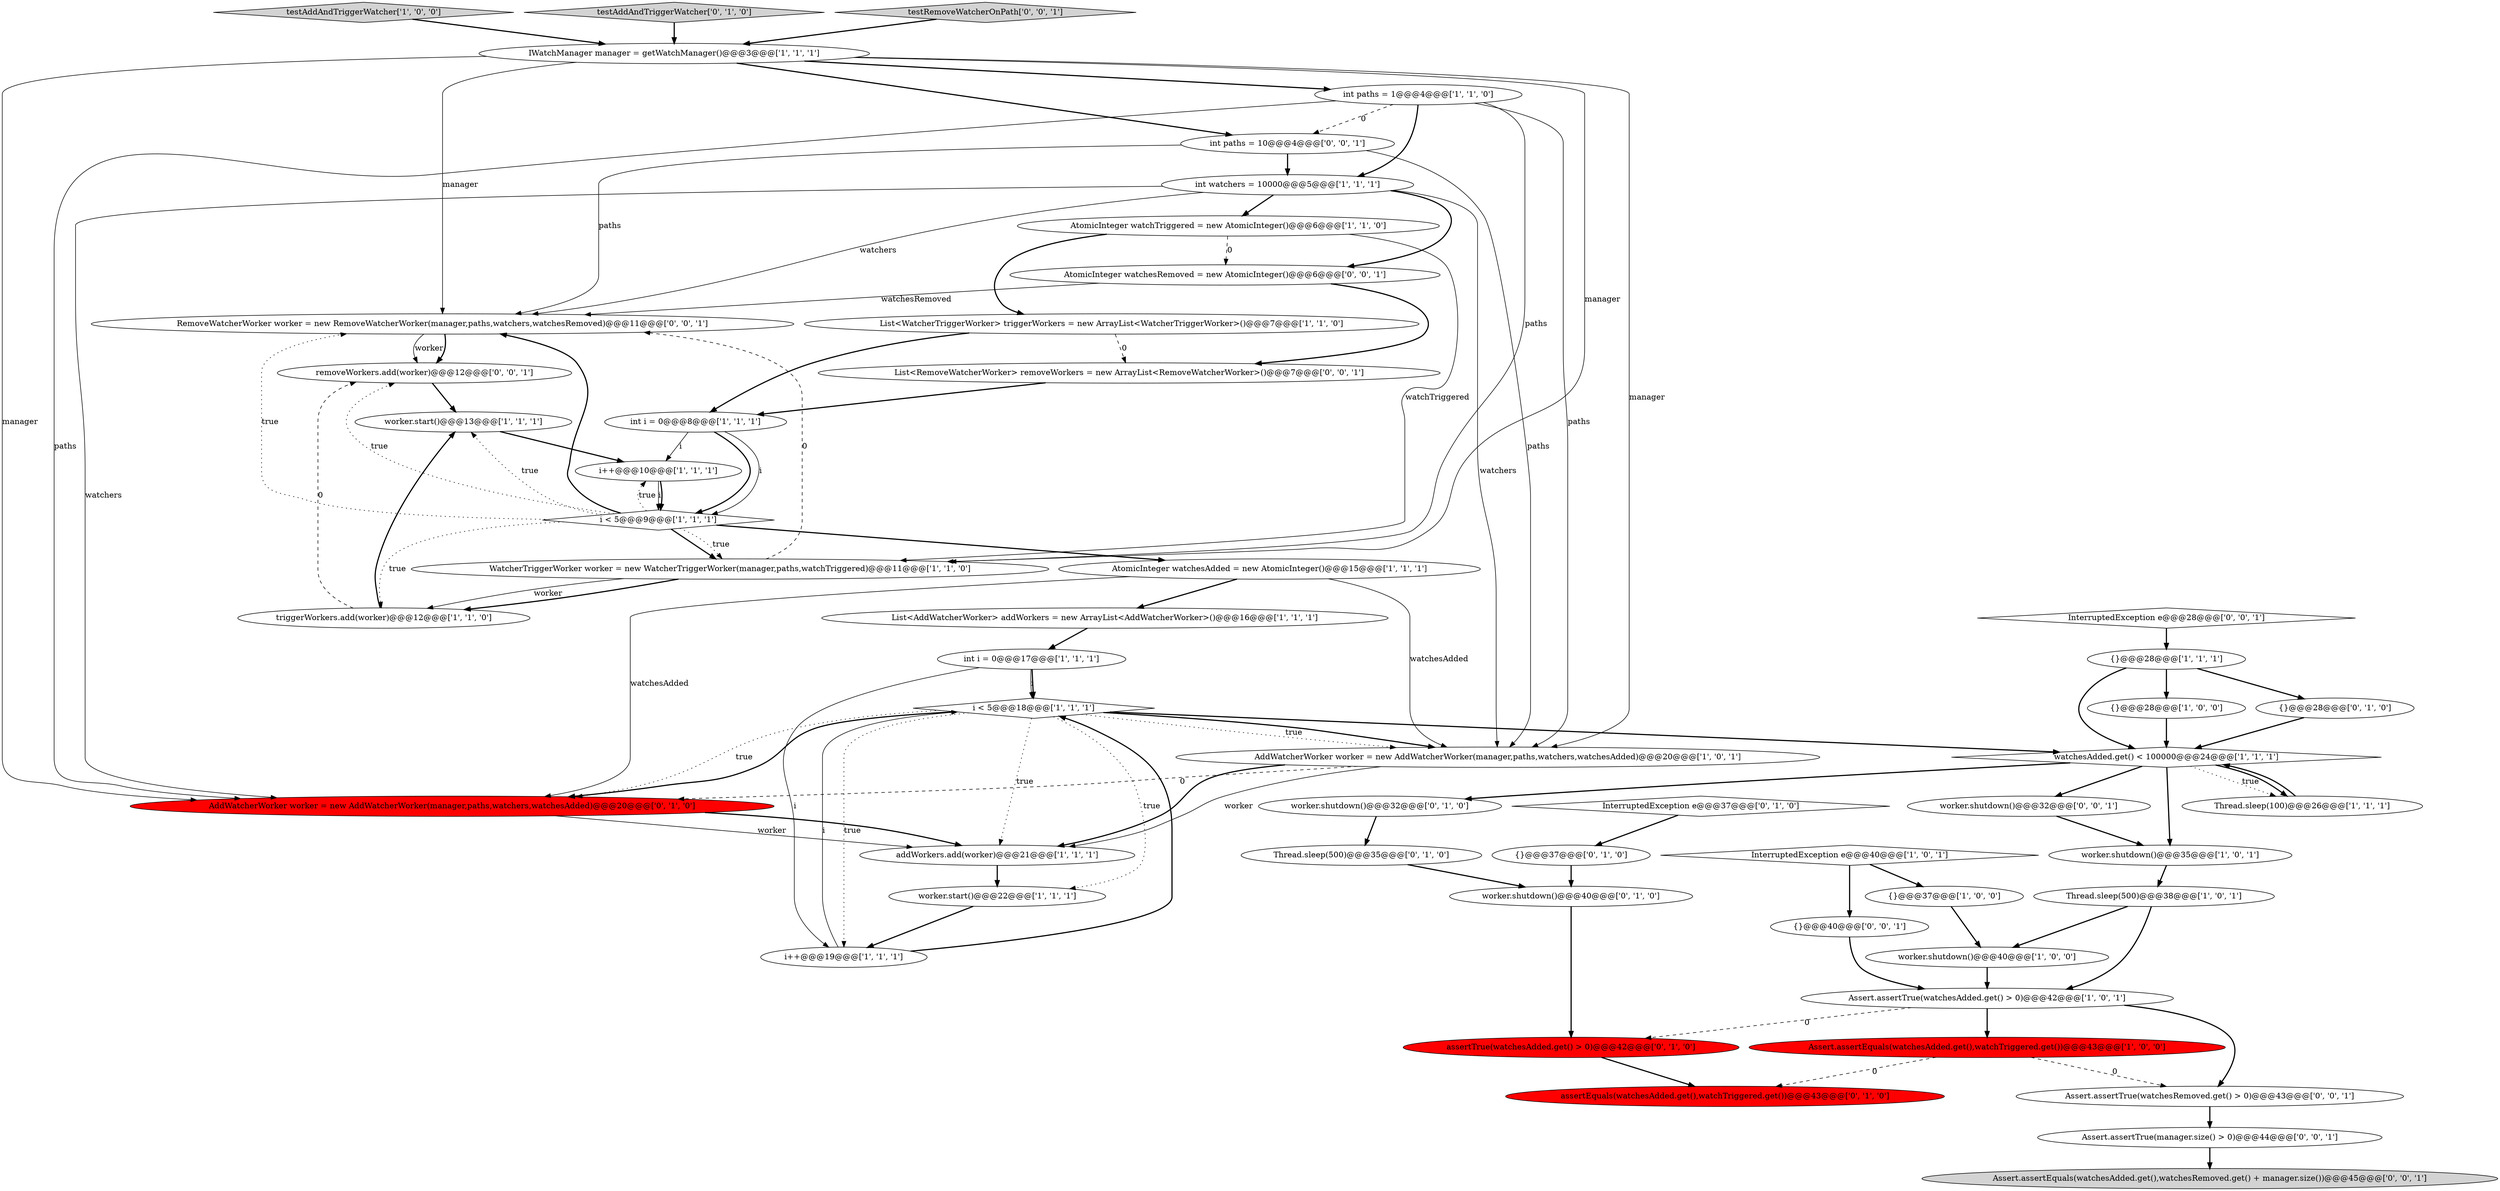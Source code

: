 digraph {
12 [style = filled, label = "i < 5@@@18@@@['1', '1', '1']", fillcolor = white, shape = diamond image = "AAA0AAABBB1BBB"];
11 [style = filled, label = "testAddAndTriggerWatcher['1', '0', '0']", fillcolor = lightgray, shape = diamond image = "AAA0AAABBB1BBB"];
32 [style = filled, label = "testAddAndTriggerWatcher['0', '1', '0']", fillcolor = lightgray, shape = diamond image = "AAA0AAABBB2BBB"];
0 [style = filled, label = "int watchers = 10000@@@5@@@['1', '1', '1']", fillcolor = white, shape = ellipse image = "AAA0AAABBB1BBB"];
37 [style = filled, label = "worker.shutdown()@@@40@@@['0', '1', '0']", fillcolor = white, shape = ellipse image = "AAA0AAABBB2BBB"];
52 [style = filled, label = "Assert.assertEquals(watchesAdded.get(),watchesRemoved.get() + manager.size())@@@45@@@['0', '0', '1']", fillcolor = lightgray, shape = ellipse image = "AAA0AAABBB3BBB"];
23 [style = filled, label = "worker.shutdown()@@@40@@@['1', '0', '0']", fillcolor = white, shape = ellipse image = "AAA0AAABBB1BBB"];
39 [style = filled, label = "worker.shutdown()@@@32@@@['0', '1', '0']", fillcolor = white, shape = ellipse image = "AAA0AAABBB2BBB"];
42 [style = filled, label = "testRemoveWatcherOnPath['0', '0', '1']", fillcolor = lightgray, shape = diamond image = "AAA0AAABBB3BBB"];
38 [style = filled, label = "InterruptedException e@@@37@@@['0', '1', '0']", fillcolor = white, shape = diamond image = "AAA0AAABBB2BBB"];
13 [style = filled, label = "Assert.assertTrue(watchesAdded.get() > 0)@@@42@@@['1', '0', '1']", fillcolor = white, shape = ellipse image = "AAA0AAABBB1BBB"];
48 [style = filled, label = "AtomicInteger watchesRemoved = new AtomicInteger()@@@6@@@['0', '0', '1']", fillcolor = white, shape = ellipse image = "AAA0AAABBB3BBB"];
51 [style = filled, label = "removeWorkers.add(worker)@@@12@@@['0', '0', '1']", fillcolor = white, shape = ellipse image = "AAA0AAABBB3BBB"];
33 [style = filled, label = "{}@@@37@@@['0', '1', '0']", fillcolor = white, shape = ellipse image = "AAA0AAABBB2BBB"];
44 [style = filled, label = "worker.shutdown()@@@32@@@['0', '0', '1']", fillcolor = white, shape = ellipse image = "AAA0AAABBB3BBB"];
6 [style = filled, label = "addWorkers.add(worker)@@@21@@@['1', '1', '1']", fillcolor = white, shape = ellipse image = "AAA0AAABBB1BBB"];
30 [style = filled, label = "worker.shutdown()@@@35@@@['1', '0', '1']", fillcolor = white, shape = ellipse image = "AAA0AAABBB1BBB"];
35 [style = filled, label = "AddWatcherWorker worker = new AddWatcherWorker(manager,paths,watchers,watchesAdded)@@@20@@@['0', '1', '0']", fillcolor = red, shape = ellipse image = "AAA1AAABBB2BBB"];
47 [style = filled, label = "int paths = 10@@@4@@@['0', '0', '1']", fillcolor = white, shape = ellipse image = "AAA0AAABBB3BBB"];
36 [style = filled, label = "assertEquals(watchesAdded.get(),watchTriggered.get())@@@43@@@['0', '1', '0']", fillcolor = red, shape = ellipse image = "AAA1AAABBB2BBB"];
14 [style = filled, label = "int i = 0@@@17@@@['1', '1', '1']", fillcolor = white, shape = ellipse image = "AAA0AAABBB1BBB"];
40 [style = filled, label = "Thread.sleep(500)@@@35@@@['0', '1', '0']", fillcolor = white, shape = ellipse image = "AAA0AAABBB2BBB"];
19 [style = filled, label = "Thread.sleep(500)@@@38@@@['1', '0', '1']", fillcolor = white, shape = ellipse image = "AAA0AAABBB1BBB"];
28 [style = filled, label = "List<WatcherTriggerWorker> triggerWorkers = new ArrayList<WatcherTriggerWorker>()@@@7@@@['1', '1', '0']", fillcolor = white, shape = ellipse image = "AAA0AAABBB1BBB"];
5 [style = filled, label = "int paths = 1@@@4@@@['1', '1', '0']", fillcolor = white, shape = ellipse image = "AAA0AAABBB1BBB"];
7 [style = filled, label = "AtomicInteger watchesAdded = new AtomicInteger()@@@15@@@['1', '1', '1']", fillcolor = white, shape = ellipse image = "AAA0AAABBB1BBB"];
25 [style = filled, label = "watchesAdded.get() < 100000@@@24@@@['1', '1', '1']", fillcolor = white, shape = diamond image = "AAA0AAABBB1BBB"];
9 [style = filled, label = "IWatchManager manager = getWatchManager()@@@3@@@['1', '1', '1']", fillcolor = white, shape = ellipse image = "AAA0AAABBB1BBB"];
20 [style = filled, label = "AtomicInteger watchTriggered = new AtomicInteger()@@@6@@@['1', '1', '0']", fillcolor = white, shape = ellipse image = "AAA0AAABBB1BBB"];
46 [style = filled, label = "Assert.assertTrue(watchesRemoved.get() > 0)@@@43@@@['0', '0', '1']", fillcolor = white, shape = ellipse image = "AAA0AAABBB3BBB"];
24 [style = filled, label = "InterruptedException e@@@40@@@['1', '0', '1']", fillcolor = white, shape = diamond image = "AAA0AAABBB1BBB"];
17 [style = filled, label = "worker.start()@@@13@@@['1', '1', '1']", fillcolor = white, shape = ellipse image = "AAA0AAABBB1BBB"];
10 [style = filled, label = "int i = 0@@@8@@@['1', '1', '1']", fillcolor = white, shape = ellipse image = "AAA0AAABBB1BBB"];
22 [style = filled, label = "List<AddWatcherWorker> addWorkers = new ArrayList<AddWatcherWorker>()@@@16@@@['1', '1', '1']", fillcolor = white, shape = ellipse image = "AAA0AAABBB1BBB"];
34 [style = filled, label = "assertTrue(watchesAdded.get() > 0)@@@42@@@['0', '1', '0']", fillcolor = red, shape = ellipse image = "AAA1AAABBB2BBB"];
49 [style = filled, label = "Assert.assertTrue(manager.size() > 0)@@@44@@@['0', '0', '1']", fillcolor = white, shape = ellipse image = "AAA0AAABBB3BBB"];
18 [style = filled, label = "worker.start()@@@22@@@['1', '1', '1']", fillcolor = white, shape = ellipse image = "AAA0AAABBB1BBB"];
3 [style = filled, label = "i++@@@10@@@['1', '1', '1']", fillcolor = white, shape = ellipse image = "AAA0AAABBB1BBB"];
50 [style = filled, label = "RemoveWatcherWorker worker = new RemoveWatcherWorker(manager,paths,watchers,watchesRemoved)@@@11@@@['0', '0', '1']", fillcolor = white, shape = ellipse image = "AAA0AAABBB3BBB"];
2 [style = filled, label = "WatcherTriggerWorker worker = new WatcherTriggerWorker(manager,paths,watchTriggered)@@@11@@@['1', '1', '0']", fillcolor = white, shape = ellipse image = "AAA0AAABBB1BBB"];
29 [style = filled, label = "triggerWorkers.add(worker)@@@12@@@['1', '1', '0']", fillcolor = white, shape = ellipse image = "AAA0AAABBB1BBB"];
15 [style = filled, label = "{}@@@28@@@['1', '0', '0']", fillcolor = white, shape = ellipse image = "AAA0AAABBB1BBB"];
31 [style = filled, label = "{}@@@28@@@['0', '1', '0']", fillcolor = white, shape = ellipse image = "AAA0AAABBB2BBB"];
45 [style = filled, label = "{}@@@40@@@['0', '0', '1']", fillcolor = white, shape = ellipse image = "AAA0AAABBB3BBB"];
21 [style = filled, label = "i < 5@@@9@@@['1', '1', '1']", fillcolor = white, shape = diamond image = "AAA0AAABBB1BBB"];
4 [style = filled, label = "Thread.sleep(100)@@@26@@@['1', '1', '1']", fillcolor = white, shape = ellipse image = "AAA0AAABBB1BBB"];
26 [style = filled, label = "i++@@@19@@@['1', '1', '1']", fillcolor = white, shape = ellipse image = "AAA0AAABBB1BBB"];
1 [style = filled, label = "{}@@@37@@@['1', '0', '0']", fillcolor = white, shape = ellipse image = "AAA0AAABBB1BBB"];
8 [style = filled, label = "AddWatcherWorker worker = new AddWatcherWorker(manager,paths,watchers,watchesAdded)@@@20@@@['1', '0', '1']", fillcolor = white, shape = ellipse image = "AAA0AAABBB1BBB"];
43 [style = filled, label = "InterruptedException e@@@28@@@['0', '0', '1']", fillcolor = white, shape = diamond image = "AAA0AAABBB3BBB"];
16 [style = filled, label = "{}@@@28@@@['1', '1', '1']", fillcolor = white, shape = ellipse image = "AAA0AAABBB1BBB"];
27 [style = filled, label = "Assert.assertEquals(watchesAdded.get(),watchTriggered.get())@@@43@@@['1', '0', '0']", fillcolor = red, shape = ellipse image = "AAA1AAABBB1BBB"];
41 [style = filled, label = "List<RemoveWatcherWorker> removeWorkers = new ArrayList<RemoveWatcherWorker>()@@@7@@@['0', '0', '1']", fillcolor = white, shape = ellipse image = "AAA0AAABBB3BBB"];
0->8 [style = solid, label="watchers"];
4->25 [style = bold, label=""];
5->2 [style = solid, label="paths"];
12->8 [style = dotted, label="true"];
15->25 [style = bold, label=""];
25->30 [style = bold, label=""];
25->4 [style = dotted, label="true"];
42->9 [style = bold, label=""];
8->35 [style = dashed, label="0"];
48->50 [style = solid, label="watchesRemoved"];
8->6 [style = bold, label=""];
2->29 [style = solid, label="worker"];
11->9 [style = bold, label=""];
28->41 [style = dashed, label="0"];
25->44 [style = bold, label=""];
1->23 [style = bold, label=""];
12->35 [style = dotted, label="true"];
21->2 [style = bold, label=""];
26->12 [style = bold, label=""];
5->0 [style = bold, label=""];
23->13 [style = bold, label=""];
51->17 [style = bold, label=""];
9->47 [style = bold, label=""];
9->5 [style = bold, label=""];
13->46 [style = bold, label=""];
47->0 [style = bold, label=""];
21->50 [style = bold, label=""];
40->37 [style = bold, label=""];
14->26 [style = solid, label="i"];
43->16 [style = bold, label=""];
48->41 [style = bold, label=""];
21->29 [style = dotted, label="true"];
3->21 [style = solid, label="i"];
21->50 [style = dotted, label="true"];
14->12 [style = solid, label="i"];
21->17 [style = dotted, label="true"];
10->21 [style = bold, label=""];
12->35 [style = bold, label=""];
12->18 [style = dotted, label="true"];
20->48 [style = dashed, label="0"];
2->50 [style = dashed, label="0"];
30->19 [style = bold, label=""];
27->46 [style = dashed, label="0"];
19->13 [style = bold, label=""];
10->21 [style = solid, label="i"];
12->6 [style = dotted, label="true"];
34->36 [style = bold, label=""];
0->48 [style = bold, label=""];
21->7 [style = bold, label=""];
0->20 [style = bold, label=""];
29->51 [style = dashed, label="0"];
22->14 [style = bold, label=""];
38->33 [style = bold, label=""];
0->35 [style = solid, label="watchers"];
47->50 [style = solid, label="paths"];
44->30 [style = bold, label=""];
29->17 [style = bold, label=""];
31->25 [style = bold, label=""];
25->39 [style = bold, label=""];
6->18 [style = bold, label=""];
18->26 [style = bold, label=""];
35->6 [style = solid, label="worker"];
21->2 [style = dotted, label="true"];
21->51 [style = dotted, label="true"];
41->10 [style = bold, label=""];
8->6 [style = solid, label="worker"];
27->36 [style = dashed, label="0"];
24->45 [style = bold, label=""];
12->26 [style = dotted, label="true"];
32->9 [style = bold, label=""];
7->22 [style = bold, label=""];
13->27 [style = bold, label=""];
9->35 [style = solid, label="manager"];
12->8 [style = bold, label=""];
16->31 [style = bold, label=""];
39->40 [style = bold, label=""];
9->50 [style = solid, label="manager"];
17->3 [style = bold, label=""];
5->8 [style = solid, label="paths"];
26->12 [style = solid, label="i"];
21->3 [style = dotted, label="true"];
3->21 [style = bold, label=""];
24->1 [style = bold, label=""];
33->37 [style = bold, label=""];
13->34 [style = dashed, label="0"];
7->8 [style = solid, label="watchesAdded"];
16->15 [style = bold, label=""];
5->35 [style = solid, label="paths"];
28->10 [style = bold, label=""];
35->6 [style = bold, label=""];
5->47 [style = dashed, label="0"];
46->49 [style = bold, label=""];
20->28 [style = bold, label=""];
25->4 [style = bold, label=""];
0->50 [style = solid, label="watchers"];
16->25 [style = bold, label=""];
45->13 [style = bold, label=""];
9->2 [style = solid, label="manager"];
7->35 [style = solid, label="watchesAdded"];
49->52 [style = bold, label=""];
50->51 [style = solid, label="worker"];
47->8 [style = solid, label="paths"];
12->25 [style = bold, label=""];
19->23 [style = bold, label=""];
37->34 [style = bold, label=""];
14->12 [style = bold, label=""];
50->51 [style = bold, label=""];
20->2 [style = solid, label="watchTriggered"];
2->29 [style = bold, label=""];
9->8 [style = solid, label="manager"];
10->3 [style = solid, label="i"];
}
